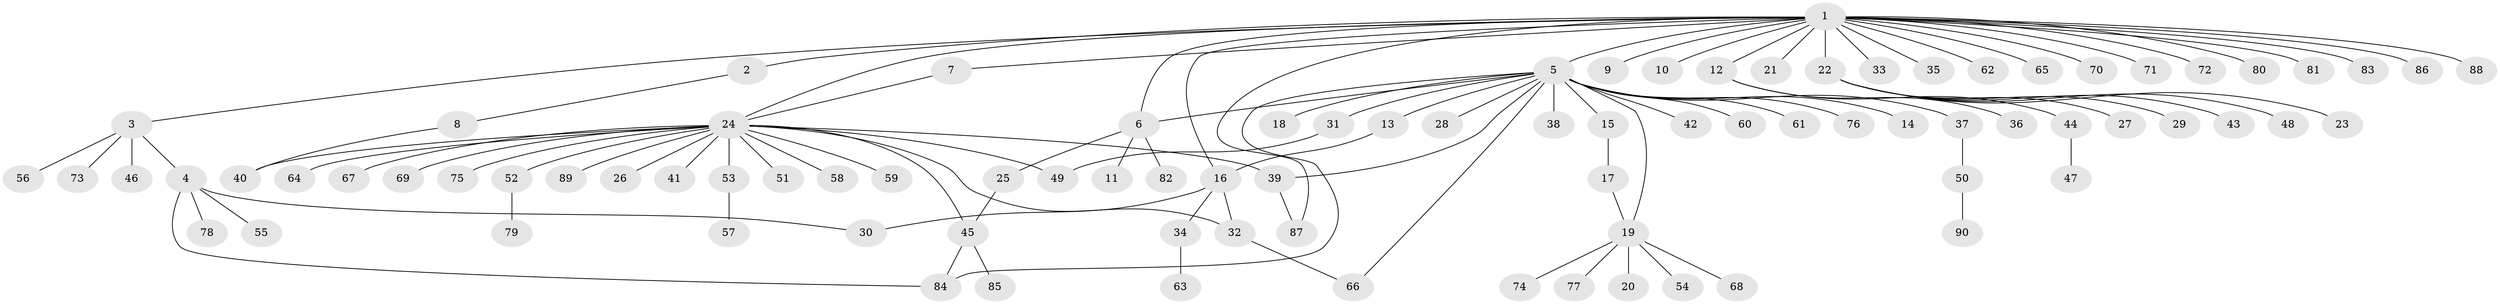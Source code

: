 // original degree distribution, {30: 0.007936507936507936, 3: 0.10317460317460317, 7: 0.015873015873015872, 6: 0.023809523809523808, 19: 0.007936507936507936, 2: 0.19047619047619047, 1: 0.6111111111111112, 4: 0.015873015873015872, 8: 0.007936507936507936, 20: 0.007936507936507936, 5: 0.007936507936507936}
// Generated by graph-tools (version 1.1) at 2025/50/03/04/25 22:50:36]
// undirected, 90 vertices, 103 edges
graph export_dot {
  node [color=gray90,style=filled];
  1;
  2;
  3;
  4;
  5;
  6;
  7;
  8;
  9;
  10;
  11;
  12;
  13;
  14;
  15;
  16;
  17;
  18;
  19;
  20;
  21;
  22;
  23;
  24;
  25;
  26;
  27;
  28;
  29;
  30;
  31;
  32;
  33;
  34;
  35;
  36;
  37;
  38;
  39;
  40;
  41;
  42;
  43;
  44;
  45;
  46;
  47;
  48;
  49;
  50;
  51;
  52;
  53;
  54;
  55;
  56;
  57;
  58;
  59;
  60;
  61;
  62;
  63;
  64;
  65;
  66;
  67;
  68;
  69;
  70;
  71;
  72;
  73;
  74;
  75;
  76;
  77;
  78;
  79;
  80;
  81;
  82;
  83;
  84;
  85;
  86;
  87;
  88;
  89;
  90;
  1 -- 2 [weight=1.0];
  1 -- 3 [weight=1.0];
  1 -- 5 [weight=1.0];
  1 -- 6 [weight=1.0];
  1 -- 7 [weight=1.0];
  1 -- 9 [weight=1.0];
  1 -- 10 [weight=1.0];
  1 -- 12 [weight=1.0];
  1 -- 16 [weight=1.0];
  1 -- 21 [weight=1.0];
  1 -- 22 [weight=1.0];
  1 -- 24 [weight=1.0];
  1 -- 33 [weight=1.0];
  1 -- 35 [weight=1.0];
  1 -- 62 [weight=1.0];
  1 -- 65 [weight=1.0];
  1 -- 70 [weight=1.0];
  1 -- 71 [weight=1.0];
  1 -- 72 [weight=1.0];
  1 -- 80 [weight=1.0];
  1 -- 81 [weight=1.0];
  1 -- 83 [weight=1.0];
  1 -- 86 [weight=1.0];
  1 -- 87 [weight=1.0];
  1 -- 88 [weight=1.0];
  2 -- 8 [weight=1.0];
  3 -- 4 [weight=1.0];
  3 -- 46 [weight=1.0];
  3 -- 56 [weight=1.0];
  3 -- 73 [weight=1.0];
  4 -- 30 [weight=1.0];
  4 -- 55 [weight=1.0];
  4 -- 78 [weight=1.0];
  4 -- 84 [weight=1.0];
  5 -- 6 [weight=1.0];
  5 -- 13 [weight=1.0];
  5 -- 14 [weight=1.0];
  5 -- 15 [weight=1.0];
  5 -- 18 [weight=1.0];
  5 -- 19 [weight=1.0];
  5 -- 28 [weight=1.0];
  5 -- 31 [weight=1.0];
  5 -- 37 [weight=1.0];
  5 -- 38 [weight=1.0];
  5 -- 39 [weight=1.0];
  5 -- 42 [weight=1.0];
  5 -- 60 [weight=1.0];
  5 -- 61 [weight=1.0];
  5 -- 66 [weight=1.0];
  5 -- 76 [weight=1.0];
  5 -- 84 [weight=1.0];
  6 -- 11 [weight=1.0];
  6 -- 25 [weight=1.0];
  6 -- 82 [weight=1.0];
  7 -- 24 [weight=1.0];
  8 -- 40 [weight=1.0];
  12 -- 36 [weight=1.0];
  12 -- 44 [weight=1.0];
  13 -- 16 [weight=1.0];
  15 -- 17 [weight=2.0];
  16 -- 30 [weight=1.0];
  16 -- 32 [weight=1.0];
  16 -- 34 [weight=1.0];
  17 -- 19 [weight=1.0];
  19 -- 20 [weight=1.0];
  19 -- 54 [weight=1.0];
  19 -- 68 [weight=1.0];
  19 -- 74 [weight=1.0];
  19 -- 77 [weight=1.0];
  22 -- 23 [weight=1.0];
  22 -- 27 [weight=1.0];
  22 -- 29 [weight=1.0];
  22 -- 43 [weight=1.0];
  22 -- 48 [weight=1.0];
  24 -- 26 [weight=1.0];
  24 -- 32 [weight=1.0];
  24 -- 39 [weight=1.0];
  24 -- 40 [weight=1.0];
  24 -- 41 [weight=1.0];
  24 -- 45 [weight=1.0];
  24 -- 49 [weight=1.0];
  24 -- 51 [weight=1.0];
  24 -- 52 [weight=1.0];
  24 -- 53 [weight=1.0];
  24 -- 58 [weight=1.0];
  24 -- 59 [weight=1.0];
  24 -- 64 [weight=1.0];
  24 -- 67 [weight=1.0];
  24 -- 69 [weight=1.0];
  24 -- 75 [weight=1.0];
  24 -- 89 [weight=1.0];
  25 -- 45 [weight=1.0];
  31 -- 49 [weight=1.0];
  32 -- 66 [weight=1.0];
  34 -- 63 [weight=1.0];
  37 -- 50 [weight=1.0];
  39 -- 87 [weight=1.0];
  44 -- 47 [weight=1.0];
  45 -- 84 [weight=1.0];
  45 -- 85 [weight=1.0];
  50 -- 90 [weight=1.0];
  52 -- 79 [weight=1.0];
  53 -- 57 [weight=1.0];
}
